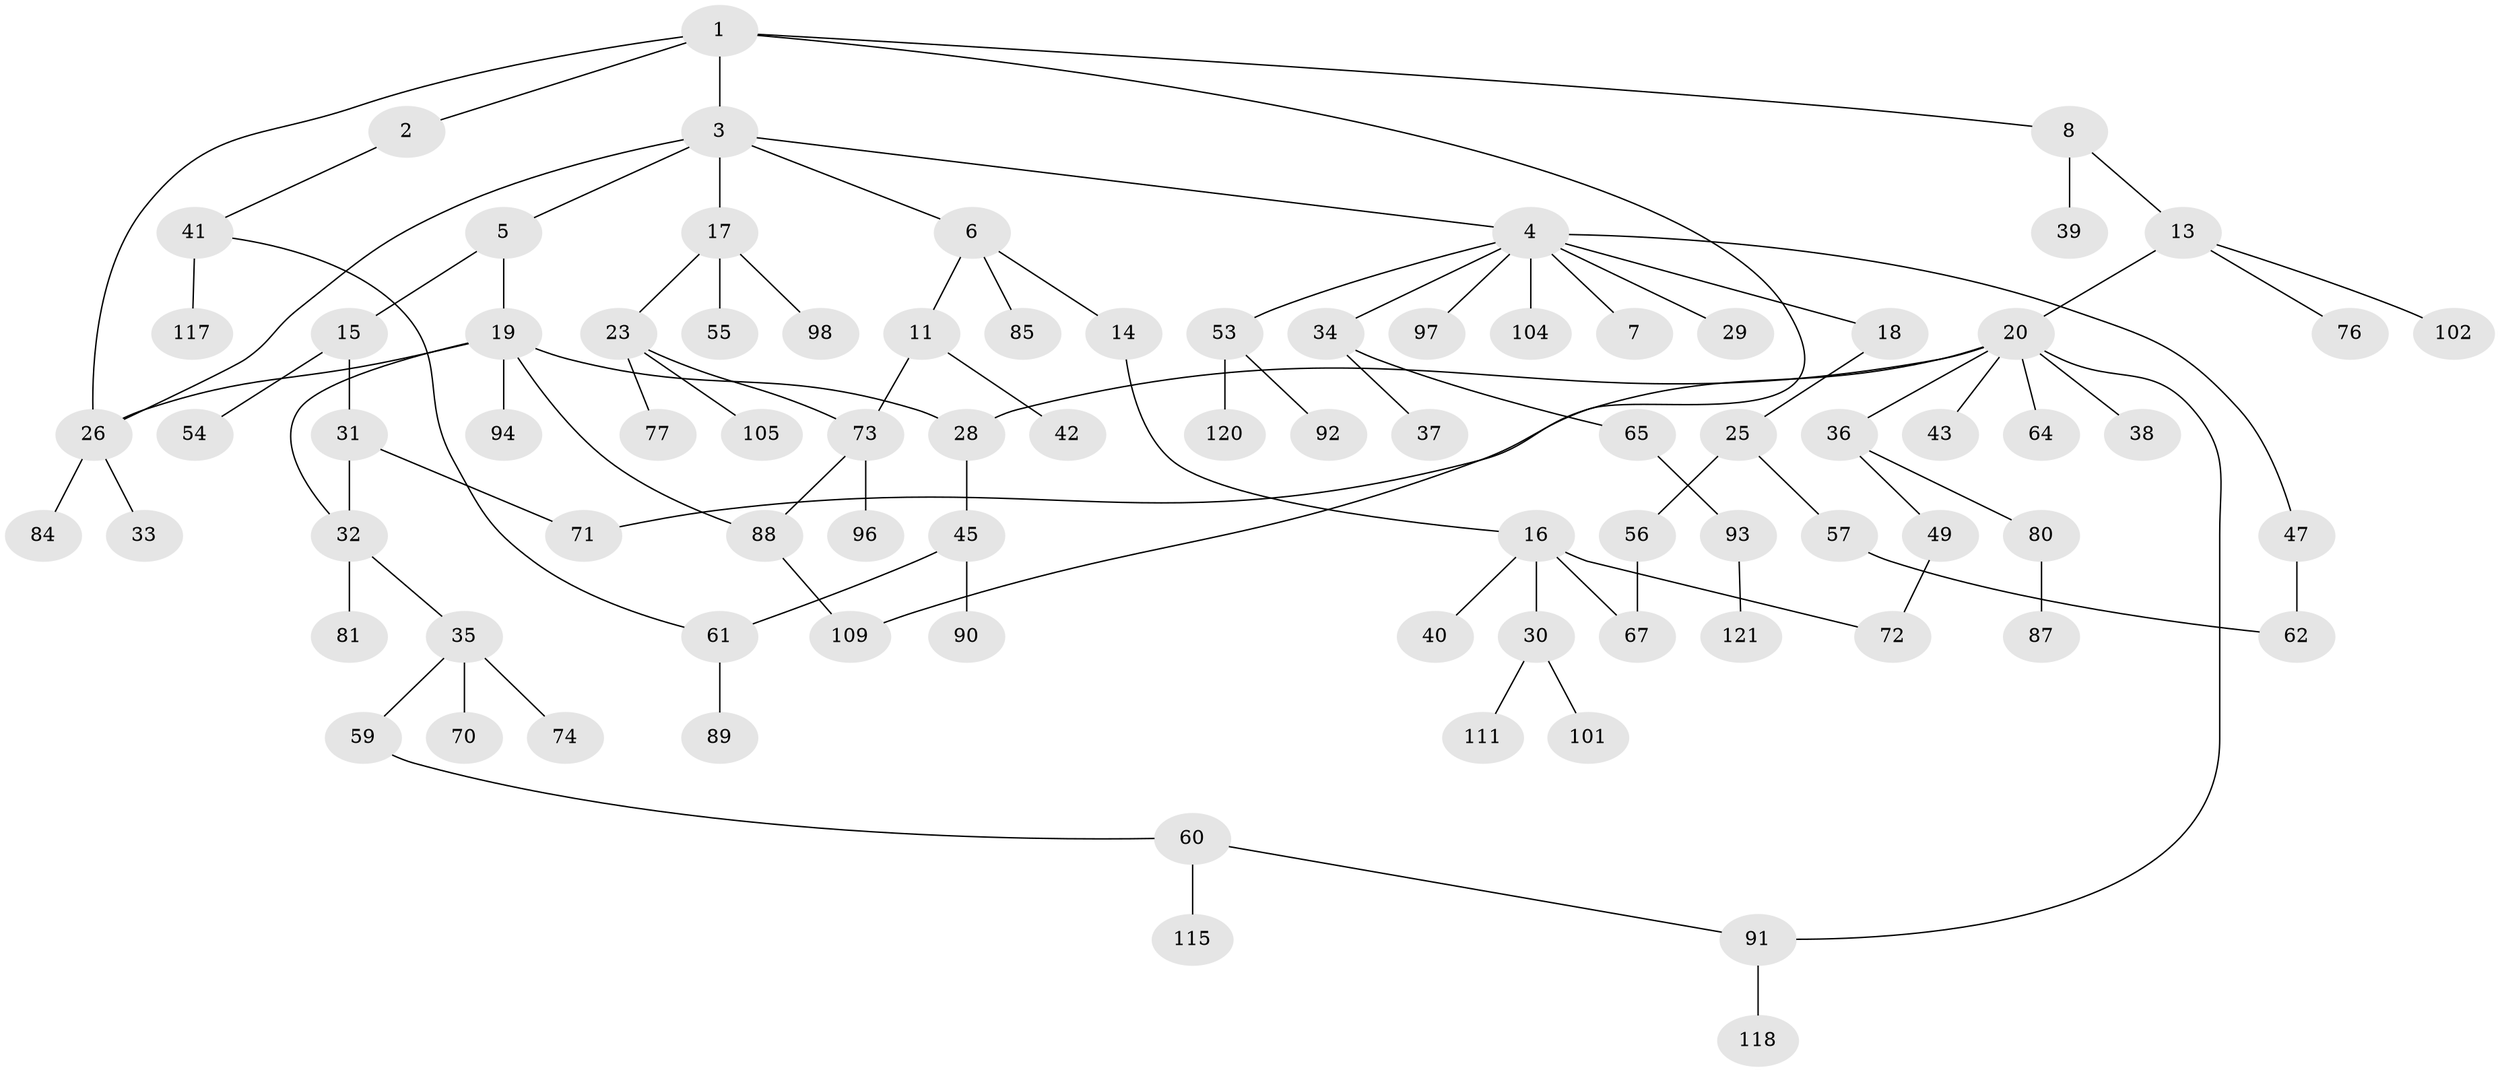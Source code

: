 // original degree distribution, {5: 0.049586776859504134, 2: 0.2975206611570248, 6: 0.01652892561983471, 4: 0.06611570247933884, 1: 0.371900826446281, 3: 0.19008264462809918, 8: 0.008264462809917356}
// Generated by graph-tools (version 1.1) at 2025/10/02/27/25 16:10:51]
// undirected, 84 vertices, 96 edges
graph export_dot {
graph [start="1"]
  node [color=gray90,style=filled];
  1 [super="+12"];
  2;
  3 [super="+51"];
  4 [super="+10"];
  5 [super="+52"];
  6 [super="+112"];
  7;
  8 [super="+9"];
  11 [super="+68"];
  13 [super="+22"];
  14 [super="+78"];
  15;
  16 [super="+21"];
  17 [super="+69"];
  18;
  19 [super="+27"];
  20 [super="+44"];
  23 [super="+24"];
  25 [super="+50"];
  26 [super="+66"];
  28;
  29;
  30 [super="+48"];
  31 [super="+119"];
  32 [super="+83"];
  33;
  34 [super="+58"];
  35 [super="+46"];
  36;
  37;
  38;
  39;
  40;
  41 [super="+95"];
  42 [super="+110"];
  43;
  45 [super="+63"];
  47 [super="+86"];
  49 [super="+113"];
  53 [super="+114"];
  54;
  55;
  56 [super="+82"];
  57;
  59;
  60 [super="+103"];
  61 [super="+75"];
  62 [super="+99"];
  64;
  65;
  67 [super="+108"];
  70;
  71;
  72;
  73 [super="+79"];
  74 [super="+116"];
  76 [super="+100"];
  77;
  80;
  81;
  84;
  85;
  87;
  88 [super="+106"];
  89;
  90;
  91;
  92 [super="+107"];
  93;
  94;
  96;
  97;
  98;
  101;
  102;
  104;
  105;
  109;
  111;
  115;
  117;
  118;
  120;
  121;
  1 -- 2;
  1 -- 3;
  1 -- 8;
  1 -- 26;
  1 -- 109;
  2 -- 41;
  3 -- 4;
  3 -- 5;
  3 -- 6;
  3 -- 17;
  3 -- 26;
  4 -- 7;
  4 -- 53;
  4 -- 97;
  4 -- 104;
  4 -- 18;
  4 -- 34;
  4 -- 29;
  4 -- 47;
  5 -- 15;
  5 -- 19;
  6 -- 11;
  6 -- 14;
  6 -- 85;
  8 -- 39;
  8 -- 13;
  11 -- 42;
  11 -- 73;
  13 -- 20;
  13 -- 102;
  13 -- 76;
  14 -- 16;
  15 -- 31;
  15 -- 54;
  16 -- 40;
  16 -- 67;
  16 -- 72;
  16 -- 30;
  17 -- 23;
  17 -- 55;
  17 -- 98;
  18 -- 25;
  19 -- 94;
  19 -- 28;
  19 -- 88;
  19 -- 26;
  19 -- 32;
  20 -- 28;
  20 -- 36;
  20 -- 38;
  20 -- 43;
  20 -- 71;
  20 -- 91;
  20 -- 64;
  23 -- 73;
  23 -- 105;
  23 -- 77;
  25 -- 56;
  25 -- 57;
  26 -- 33;
  26 -- 84;
  28 -- 45;
  30 -- 101;
  30 -- 111;
  31 -- 32;
  31 -- 71;
  32 -- 35;
  32 -- 81;
  34 -- 37;
  34 -- 65;
  35 -- 70;
  35 -- 59;
  35 -- 74 [weight=2];
  36 -- 49;
  36 -- 80;
  41 -- 61;
  41 -- 117;
  45 -- 90;
  45 -- 61;
  47 -- 62;
  49 -- 72;
  53 -- 92;
  53 -- 120;
  56 -- 67;
  57 -- 62;
  59 -- 60;
  60 -- 115;
  60 -- 91;
  61 -- 89;
  65 -- 93;
  73 -- 96;
  73 -- 88;
  80 -- 87;
  88 -- 109;
  91 -- 118;
  93 -- 121;
}
